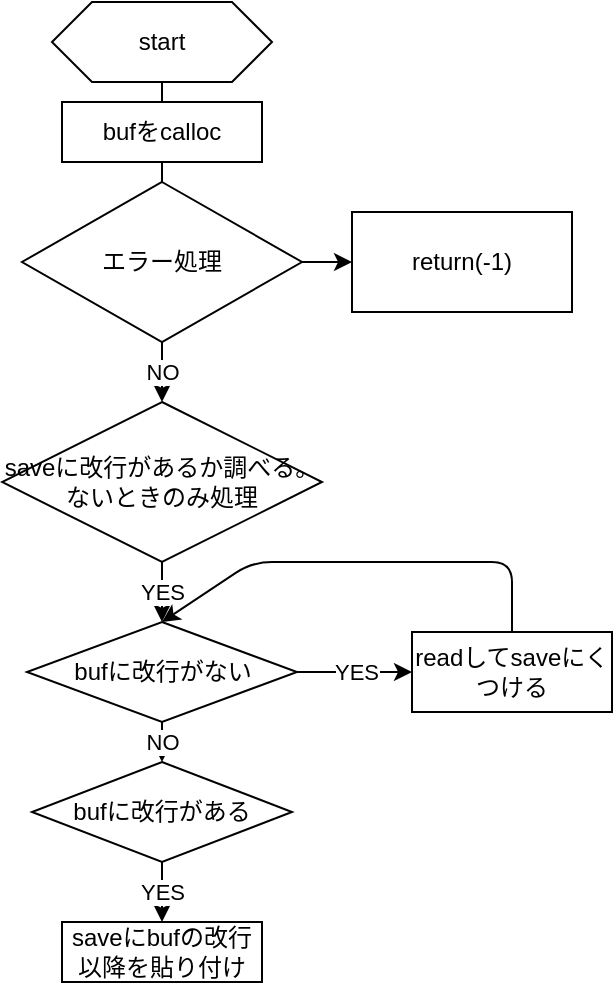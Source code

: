 <mxfile version="13.10.0" type="embed">
    <diagram id="0ZB5usoiVv2PE6ygOJlX" name="ページ1">
        <mxGraphModel dx="396" dy="617" grid="1" gridSize="10" guides="1" tooltips="1" connect="1" arrows="1" fold="1" page="1" pageScale="1" pageWidth="827" pageHeight="1169" math="0" shadow="0">
            <root>
                <mxCell id="0"/>
                <mxCell id="1" parent="0"/>
                <mxCell id="2" value="start" style="shape=hexagon;perimeter=hexagonPerimeter2;whiteSpace=wrap;html=1;fixedSize=1;" vertex="1" parent="1">
                    <mxGeometry x="110" y="70" width="110" height="40" as="geometry"/>
                </mxCell>
                <mxCell id="3" value="bufをcalloc" style="rounded=0;whiteSpace=wrap;html=1;" vertex="1" parent="1">
                    <mxGeometry x="115" y="120" width="100" height="30" as="geometry"/>
                </mxCell>
                <mxCell id="23" style="edgeStyle=orthogonalEdgeStyle;rounded=0;orthogonalLoop=1;jettySize=auto;html=1;exitX=1;exitY=0.5;exitDx=0;exitDy=0;entryX=0;entryY=0.5;entryDx=0;entryDy=0;" edge="1" parent="1" source="5" target="21">
                    <mxGeometry relative="1" as="geometry"/>
                </mxCell>
                <mxCell id="5" value="エラー処理" style="rhombus;whiteSpace=wrap;html=1;" vertex="1" parent="1">
                    <mxGeometry x="95" y="160" width="140" height="80" as="geometry"/>
                </mxCell>
                <mxCell id="6" value="saveに改行があるか調べる。ないときのみ処理" style="rhombus;whiteSpace=wrap;html=1;" vertex="1" parent="1">
                    <mxGeometry x="85" y="270" width="160" height="80" as="geometry"/>
                </mxCell>
                <mxCell id="8" value="bufに改行がない" style="rhombus;whiteSpace=wrap;html=1;" vertex="1" parent="1">
                    <mxGeometry x="97.5" y="380" width="135" height="50" as="geometry"/>
                </mxCell>
                <mxCell id="9" value="readしてsaveにくつける" style="rounded=0;whiteSpace=wrap;html=1;" vertex="1" parent="1">
                    <mxGeometry x="290" y="385" width="100" height="40" as="geometry"/>
                </mxCell>
                <mxCell id="14" value="" style="endArrow=none;html=1;entryX=0.5;entryY=1;entryDx=0;entryDy=0;" edge="1" parent="1" target="2">
                    <mxGeometry width="50" height="50" relative="1" as="geometry">
                        <mxPoint x="165" y="120" as="sourcePoint"/>
                        <mxPoint x="230" y="300" as="targetPoint"/>
                    </mxGeometry>
                </mxCell>
                <mxCell id="15" value="" style="endArrow=none;html=1;entryX=0.5;entryY=1;entryDx=0;entryDy=0;exitX=0.5;exitY=0;exitDx=0;exitDy=0;" edge="1" parent="1" source="5" target="3">
                    <mxGeometry width="50" height="50" relative="1" as="geometry">
                        <mxPoint x="175" y="120" as="sourcePoint"/>
                        <mxPoint x="175" y="90" as="targetPoint"/>
                    </mxGeometry>
                </mxCell>
                <mxCell id="17" value="NO" style="endArrow=classic;html=1;exitX=0.5;exitY=1;exitDx=0;exitDy=0;entryX=0.5;entryY=0;entryDx=0;entryDy=0;" edge="1" parent="1" source="5" target="6">
                    <mxGeometry relative="1" as="geometry">
                        <mxPoint x="150" y="400" as="sourcePoint"/>
                        <mxPoint x="250" y="400" as="targetPoint"/>
                    </mxGeometry>
                </mxCell>
                <mxCell id="19" value="YES" style="endArrow=classic;html=1;exitX=0.5;exitY=1;exitDx=0;exitDy=0;entryX=0.5;entryY=0;entryDx=0;entryDy=0;" edge="1" parent="1" source="6" target="8">
                    <mxGeometry relative="1" as="geometry">
                        <mxPoint x="175" y="230" as="sourcePoint"/>
                        <mxPoint x="175" y="280" as="targetPoint"/>
                    </mxGeometry>
                </mxCell>
                <mxCell id="21" value="return(-1)" style="rounded=0;whiteSpace=wrap;html=1;" vertex="1" parent="1">
                    <mxGeometry x="260" y="175" width="110" height="50" as="geometry"/>
                </mxCell>
                <mxCell id="24" value="" style="endArrow=classic;html=1;exitX=1;exitY=0.5;exitDx=0;exitDy=0;entryX=0;entryY=0.5;entryDx=0;entryDy=0;" edge="1" parent="1" source="8" target="9">
                    <mxGeometry relative="1" as="geometry">
                        <mxPoint x="232.5" y="370" as="sourcePoint"/>
                        <mxPoint x="332.5" y="370" as="targetPoint"/>
                    </mxGeometry>
                </mxCell>
                <mxCell id="25" value="YES" style="edgeLabel;resizable=0;html=1;align=center;verticalAlign=middle;" connectable="0" vertex="1" parent="24">
                    <mxGeometry relative="1" as="geometry"/>
                </mxCell>
                <mxCell id="28" value="" style="endArrow=classic;html=1;entryX=0.5;entryY=0;entryDx=0;entryDy=0;exitX=0.5;exitY=0;exitDx=0;exitDy=0;" edge="1" parent="1" source="9" target="8">
                    <mxGeometry width="50" height="50" relative="1" as="geometry">
                        <mxPoint x="250" y="330" as="sourcePoint"/>
                        <mxPoint x="220" y="290" as="targetPoint"/>
                        <Array as="points">
                            <mxPoint x="340" y="350"/>
                            <mxPoint x="210" y="350"/>
                        </Array>
                    </mxGeometry>
                </mxCell>
                <mxCell id="29" value="NO" style="endArrow=classic;html=1;exitX=0.5;exitY=1;exitDx=0;exitDy=0;entryX=0.5;entryY=0;entryDx=0;entryDy=0;" edge="1" parent="1" source="8" target="31">
                    <mxGeometry relative="1" as="geometry">
                        <mxPoint x="165" y="420" as="sourcePoint"/>
                        <mxPoint x="165" y="470" as="targetPoint"/>
                    </mxGeometry>
                </mxCell>
                <mxCell id="31" value="bufに改行がある" style="rhombus;whiteSpace=wrap;html=1;" vertex="1" parent="1">
                    <mxGeometry x="100" y="450" width="130" height="50" as="geometry"/>
                </mxCell>
                <mxCell id="32" value="YES" style="endArrow=classic;html=1;exitX=0.5;exitY=1;exitDx=0;exitDy=0;" edge="1" parent="1" source="31">
                    <mxGeometry relative="1" as="geometry">
                        <mxPoint x="150" y="530" as="sourcePoint"/>
                        <mxPoint x="165" y="530" as="targetPoint"/>
                    </mxGeometry>
                </mxCell>
                <mxCell id="34" value="saveにbufの改行以降を貼り付け" style="rounded=0;whiteSpace=wrap;html=1;" vertex="1" parent="1">
                    <mxGeometry x="115" y="530" width="100" height="30" as="geometry"/>
                </mxCell>
            </root>
        </mxGraphModel>
    </diagram>
</mxfile>